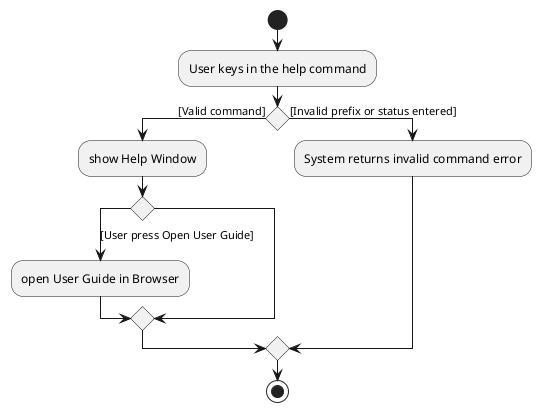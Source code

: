 @startuml
 'https://plantuml.com/activity-diagram-beta

 start
 :User keys in the help command;
 if () then ([Valid command])
    :show Help Window;
    switch ( )
    case ([User press Open User Guide])
    :open User Guide in Browser;
    case()
    endswitch
 else ([Invalid prefix or status entered])
   :System returns invalid command error;
 endif
 stop

 @enduml
